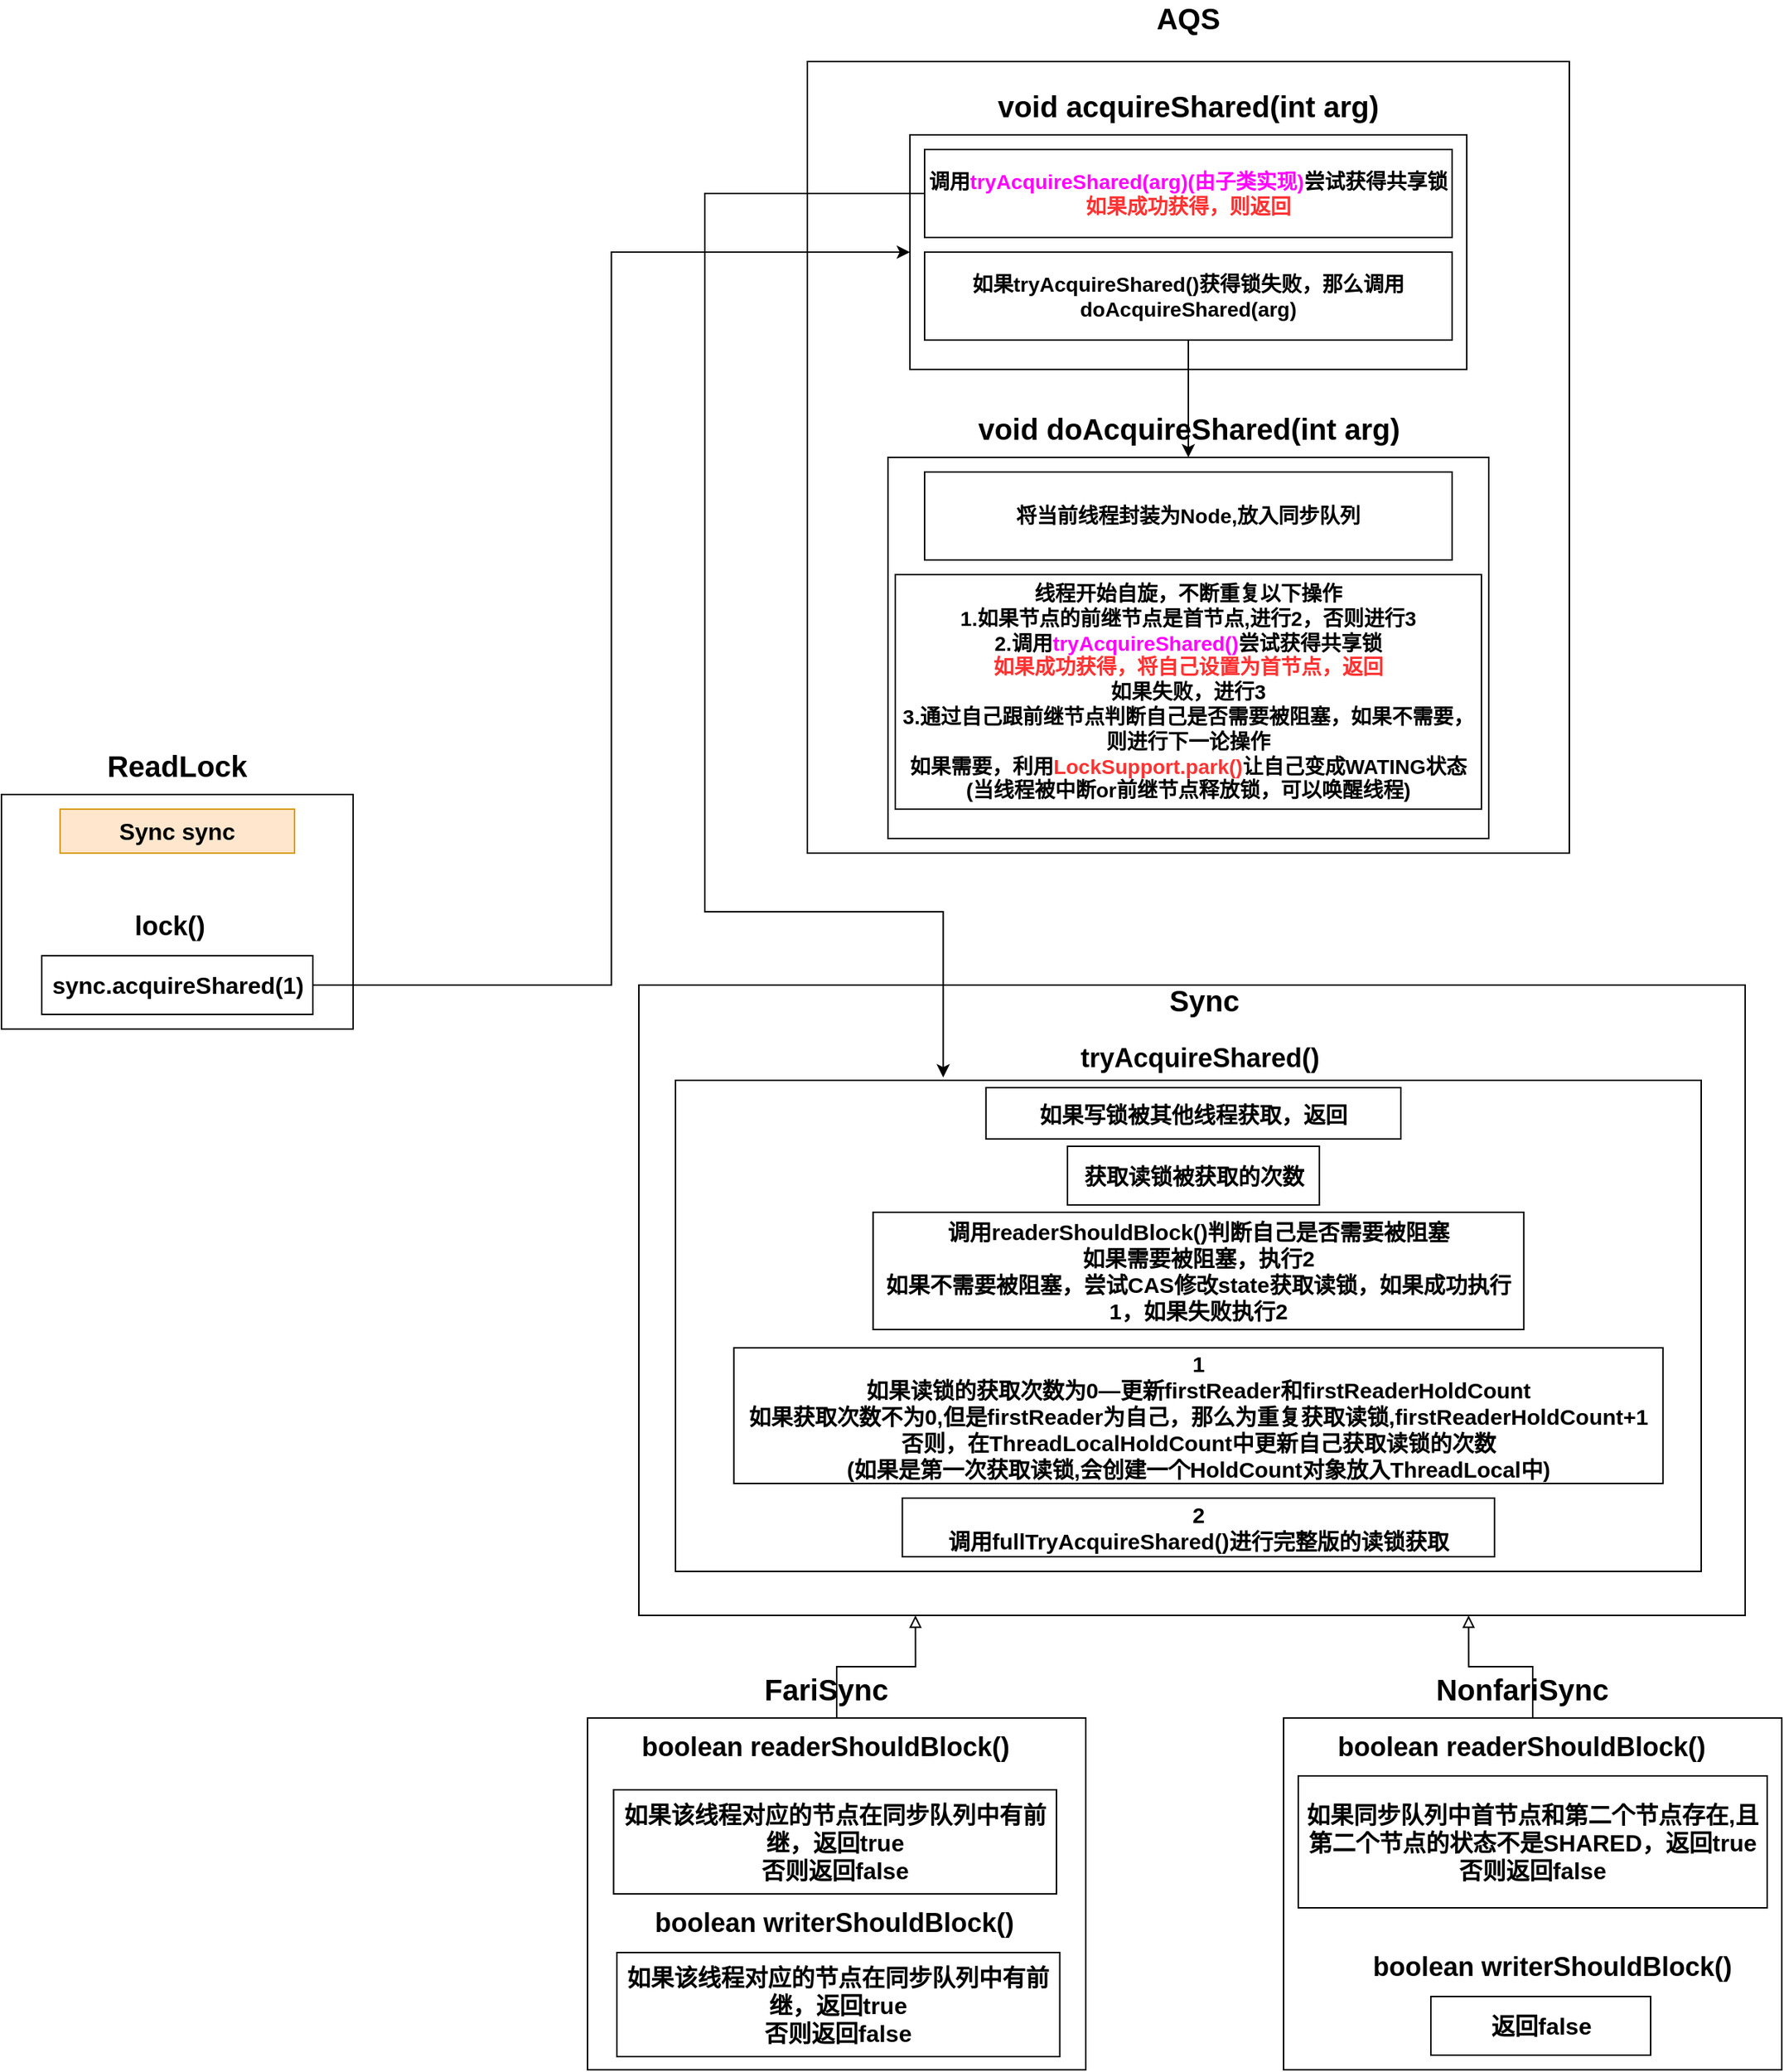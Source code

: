 <mxfile version="15.2.7" type="device"><diagram id="Jthjz8DBwZ8fv65NVAvG" name="第 1 页"><mxGraphModel dx="1024" dy="592" grid="1" gridSize="10" guides="1" tooltips="1" connect="1" arrows="1" fold="1" page="1" pageScale="1" pageWidth="827" pageHeight="1169" math="0" shadow="0"><root><mxCell id="0"/><mxCell id="1" parent="0"/><mxCell id="3oWnMT3-pX9AFQ1U-MwA-1" value="" style="rounded=0;whiteSpace=wrap;html=1;" parent="1" vertex="1"><mxGeometry x="700" y="100" width="520" height="540" as="geometry"/></mxCell><mxCell id="3oWnMT3-pX9AFQ1U-MwA-2" value="&lt;b&gt;&lt;font style=&quot;font-size: 20px&quot;&gt;AQS&lt;/font&gt;&lt;/b&gt;" style="text;html=1;strokeColor=none;fillColor=none;align=center;verticalAlign=middle;whiteSpace=wrap;rounded=0;" parent="1" vertex="1"><mxGeometry x="940" y="60" width="40" height="20" as="geometry"/></mxCell><mxCell id="3oWnMT3-pX9AFQ1U-MwA-3" value="" style="rounded=0;whiteSpace=wrap;html=1;" parent="1" vertex="1"><mxGeometry x="770" y="150" width="380" height="160" as="geometry"/></mxCell><mxCell id="3oWnMT3-pX9AFQ1U-MwA-4" value="&lt;b&gt;&lt;font style=&quot;font-size: 20px&quot;&gt;void acquireShared(int arg)&lt;/font&gt;&lt;/b&gt;" style="text;html=1;strokeColor=none;fillColor=none;align=center;verticalAlign=middle;whiteSpace=wrap;rounded=0;" parent="1" vertex="1"><mxGeometry x="815" y="120" width="290" height="20" as="geometry"/></mxCell><mxCell id="3oWnMT3-pX9AFQ1U-MwA-6" value="&lt;b style=&quot;font-size: 14px&quot;&gt;调用&lt;font color=&quot;#ff00ff&quot;&gt;tryAcquireShared(arg)(由子类实现)&lt;/font&gt;尝试获得共享锁&lt;br&gt;&lt;font color=&quot;#ff3333&quot;&gt;如果成功获得，则返回&lt;/font&gt;&lt;/b&gt;" style="rounded=0;whiteSpace=wrap;html=1;" parent="1" vertex="1"><mxGeometry x="780" y="160" width="360" height="60" as="geometry"/></mxCell><mxCell id="3oWnMT3-pX9AFQ1U-MwA-9" style="edgeStyle=orthogonalEdgeStyle;rounded=0;orthogonalLoop=1;jettySize=auto;html=1;exitX=0.5;exitY=1;exitDx=0;exitDy=0;entryX=0.5;entryY=0;entryDx=0;entryDy=0;" parent="1" source="3oWnMT3-pX9AFQ1U-MwA-10" target="3oWnMT3-pX9AFQ1U-MwA-11" edge="1"><mxGeometry relative="1" as="geometry"/></mxCell><mxCell id="3oWnMT3-pX9AFQ1U-MwA-10" value="&lt;span style=&quot;font-size: 14px&quot;&gt;&lt;b&gt;如果tryAcquireShared()获得锁失败，那么调用doAcquireShared(arg)&lt;/b&gt;&lt;/span&gt;" style="rounded=0;whiteSpace=wrap;html=1;" parent="1" vertex="1"><mxGeometry x="780" y="230" width="360" height="60" as="geometry"/></mxCell><mxCell id="3oWnMT3-pX9AFQ1U-MwA-11" value="" style="rounded=0;whiteSpace=wrap;html=1;" parent="1" vertex="1"><mxGeometry x="755" y="370" width="410" height="260" as="geometry"/></mxCell><mxCell id="3oWnMT3-pX9AFQ1U-MwA-12" value="&lt;b&gt;&lt;font style=&quot;font-size: 20px&quot;&gt;void doAcquireShared(int arg)&lt;/font&gt;&lt;/b&gt;" style="text;html=1;strokeColor=none;fillColor=none;align=center;verticalAlign=middle;whiteSpace=wrap;rounded=0;" parent="1" vertex="1"><mxGeometry x="792.5" y="340" width="335" height="20" as="geometry"/></mxCell><mxCell id="3oWnMT3-pX9AFQ1U-MwA-13" value="&lt;span style=&quot;font-size: 14px&quot;&gt;&lt;b&gt;将当前线程封装为Node,放入同步队列&lt;/b&gt;&lt;/span&gt;" style="rounded=0;whiteSpace=wrap;html=1;" parent="1" vertex="1"><mxGeometry x="780" y="380" width="360" height="60" as="geometry"/></mxCell><mxCell id="3oWnMT3-pX9AFQ1U-MwA-14" value="&lt;span style=&quot;font-size: 14px&quot;&gt;&lt;b&gt;线程开始自旋，不断重复以下操作&lt;br&gt;1.如果节点的前继节点是首节点,进行2，否则进行3&lt;br&gt;2.调用&lt;font color=&quot;#ff00ff&quot;&gt;tryAcquireShared()&lt;/font&gt;尝试获得共享锁&lt;br&gt;&lt;font color=&quot;#ff3333&quot;&gt;如果成功获得，将自己设置为首节点，返回&lt;br&gt;&lt;/font&gt;如果失败，进行3&lt;br&gt;3.通过自己跟前继节点判断自己是否需要被阻塞，如果不需要，则进行下一论操作&lt;br&gt;如果需要，利用&lt;font color=&quot;#ff3333&quot;&gt;LockSupport.park()&lt;/font&gt;让自己变成WATING状态&lt;br&gt;(当线程被中断or前继节点释放锁，可以唤醒线程)&lt;br&gt;&lt;/b&gt;&lt;/span&gt;" style="rounded=0;whiteSpace=wrap;html=1;" parent="1" vertex="1"><mxGeometry x="760" y="450" width="400" height="160" as="geometry"/></mxCell><mxCell id="3oWnMT3-pX9AFQ1U-MwA-15" value="" style="rounded=0;whiteSpace=wrap;html=1;" parent="1" vertex="1"><mxGeometry x="150" y="600" width="240" height="160" as="geometry"/></mxCell><mxCell id="3oWnMT3-pX9AFQ1U-MwA-16" value="&lt;b&gt;&lt;font style=&quot;font-size: 20px&quot;&gt;ReadLock&lt;/font&gt;&lt;/b&gt;" style="text;html=1;strokeColor=none;fillColor=none;align=center;verticalAlign=middle;whiteSpace=wrap;rounded=0;" parent="1" vertex="1"><mxGeometry x="250" y="570" width="40" height="20" as="geometry"/></mxCell><mxCell id="3oWnMT3-pX9AFQ1U-MwA-17" value="&lt;b&gt;&lt;font style=&quot;font-size: 18px&quot;&gt;lock()&lt;/font&gt;&lt;/b&gt;" style="text;html=1;strokeColor=none;fillColor=none;align=center;verticalAlign=middle;whiteSpace=wrap;rounded=0;" parent="1" vertex="1"><mxGeometry x="245" y="680" width="40" height="20" as="geometry"/></mxCell><mxCell id="3oWnMT3-pX9AFQ1U-MwA-20" style="edgeStyle=orthogonalEdgeStyle;rounded=0;orthogonalLoop=1;jettySize=auto;html=1;exitX=1;exitY=0.5;exitDx=0;exitDy=0;entryX=0;entryY=0.5;entryDx=0;entryDy=0;" parent="1" source="3oWnMT3-pX9AFQ1U-MwA-18" target="3oWnMT3-pX9AFQ1U-MwA-3" edge="1"><mxGeometry relative="1" as="geometry"/></mxCell><mxCell id="3oWnMT3-pX9AFQ1U-MwA-18" value="&lt;b&gt;&lt;font style=&quot;font-size: 16px&quot;&gt;sync.acquireShared(1)&lt;/font&gt;&lt;/b&gt;" style="rounded=0;whiteSpace=wrap;html=1;" parent="1" vertex="1"><mxGeometry x="177.5" y="710" width="185" height="40" as="geometry"/></mxCell><mxCell id="3oWnMT3-pX9AFQ1U-MwA-19" value="&lt;b&gt;&lt;font style=&quot;font-size: 16px&quot;&gt;Sync sync&lt;/font&gt;&lt;/b&gt;" style="rounded=0;whiteSpace=wrap;html=1;fillColor=#ffe6cc;strokeColor=#d79b00;" parent="1" vertex="1"><mxGeometry x="190" y="610" width="160" height="30" as="geometry"/></mxCell><mxCell id="3oWnMT3-pX9AFQ1U-MwA-21" value="" style="rounded=0;whiteSpace=wrap;html=1;" parent="1" vertex="1"><mxGeometry x="585" y="730" width="755" height="430" as="geometry"/></mxCell><mxCell id="3oWnMT3-pX9AFQ1U-MwA-22" value="&lt;b&gt;&lt;font style=&quot;font-size: 20px&quot;&gt;Sync&lt;/font&gt;&lt;/b&gt;" style="text;html=1;strokeColor=none;fillColor=none;align=center;verticalAlign=middle;whiteSpace=wrap;rounded=0;" parent="1" vertex="1"><mxGeometry x="950.93" y="730" width="40" height="20" as="geometry"/></mxCell><mxCell id="3oWnMT3-pX9AFQ1U-MwA-23" value="" style="rounded=0;whiteSpace=wrap;html=1;" parent="1" vertex="1"><mxGeometry x="610" y="795" width="700" height="335" as="geometry"/></mxCell><mxCell id="3oWnMT3-pX9AFQ1U-MwA-24" value="&lt;b&gt;&lt;font style=&quot;font-size: 18px&quot;&gt;tryAcquireShared()&lt;/font&gt;&lt;/b&gt;" style="text;html=1;strokeColor=none;fillColor=none;align=center;verticalAlign=middle;whiteSpace=wrap;rounded=0;" parent="1" vertex="1"><mxGeometry x="859.5" y="770" width="216" height="20" as="geometry"/></mxCell><mxCell id="3oWnMT3-pX9AFQ1U-MwA-25" value="&lt;span style=&quot;font-size: 15px&quot;&gt;&lt;b&gt;2&lt;br&gt;调用fullTryAcquireShared()进行完整版的读锁获取&lt;br&gt;&lt;/b&gt;&lt;/span&gt;" style="rounded=0;whiteSpace=wrap;html=1;" parent="1" vertex="1"><mxGeometry x="764.81" y="1080" width="404.12" height="40" as="geometry"/></mxCell><mxCell id="3oWnMT3-pX9AFQ1U-MwA-26" style="edgeStyle=orthogonalEdgeStyle;rounded=0;orthogonalLoop=1;jettySize=auto;html=1;exitX=0.5;exitY=0;exitDx=0;exitDy=0;entryX=0.25;entryY=1;entryDx=0;entryDy=0;endArrow=block;endFill=0;" parent="1" source="3oWnMT3-pX9AFQ1U-MwA-27" target="3oWnMT3-pX9AFQ1U-MwA-21" edge="1"><mxGeometry relative="1" as="geometry"/></mxCell><mxCell id="3oWnMT3-pX9AFQ1U-MwA-27" value="" style="rounded=0;whiteSpace=wrap;html=1;" parent="1" vertex="1"><mxGeometry x="550" y="1230" width="340" height="240" as="geometry"/></mxCell><mxCell id="3oWnMT3-pX9AFQ1U-MwA-28" value="&lt;b&gt;&lt;font style=&quot;font-size: 20px&quot;&gt;FariSync&lt;/font&gt;&lt;/b&gt;" style="text;html=1;strokeColor=none;fillColor=none;align=center;verticalAlign=middle;whiteSpace=wrap;rounded=0;" parent="1" vertex="1"><mxGeometry x="692.5" y="1200" width="40" height="20" as="geometry"/></mxCell><mxCell id="3oWnMT3-pX9AFQ1U-MwA-29" value="&lt;b&gt;&lt;font style=&quot;font-size: 18px&quot;&gt;boolean readerShouldBlock()&lt;/font&gt;&lt;/b&gt;" style="text;html=1;strokeColor=none;fillColor=none;align=center;verticalAlign=middle;whiteSpace=wrap;rounded=0;" parent="1" vertex="1"><mxGeometry x="570" y="1240" width="285" height="20" as="geometry"/></mxCell><mxCell id="3oWnMT3-pX9AFQ1U-MwA-30" value="&lt;span style=&quot;font-size: 16px&quot;&gt;&lt;b&gt;如果该线程对应的节点在同步队列中有前继，返回true&lt;br&gt;否则返回false&lt;br&gt;&lt;/b&gt;&lt;/span&gt;" style="rounded=0;whiteSpace=wrap;html=1;" parent="1" vertex="1"><mxGeometry x="567.75" y="1279" width="302.25" height="71" as="geometry"/></mxCell><mxCell id="3oWnMT3-pX9AFQ1U-MwA-31" value="&lt;b&gt;&lt;font style=&quot;font-size: 18px&quot;&gt;boolean writerShouldBlock()&lt;/font&gt;&lt;/b&gt;" style="text;html=1;strokeColor=none;fillColor=none;align=center;verticalAlign=middle;whiteSpace=wrap;rounded=0;" parent="1" vertex="1"><mxGeometry x="576.38" y="1360" width="285" height="20" as="geometry"/></mxCell><mxCell id="3oWnMT3-pX9AFQ1U-MwA-32" style="edgeStyle=orthogonalEdgeStyle;rounded=0;orthogonalLoop=1;jettySize=auto;html=1;exitX=0.5;exitY=0;exitDx=0;exitDy=0;entryX=0.75;entryY=1;entryDx=0;entryDy=0;endArrow=block;endFill=0;" parent="1" source="3oWnMT3-pX9AFQ1U-MwA-33" target="3oWnMT3-pX9AFQ1U-MwA-21" edge="1"><mxGeometry relative="1" as="geometry"/></mxCell><mxCell id="3oWnMT3-pX9AFQ1U-MwA-33" value="" style="rounded=0;whiteSpace=wrap;html=1;" parent="1" vertex="1"><mxGeometry x="1025" y="1230" width="340" height="240" as="geometry"/></mxCell><mxCell id="3oWnMT3-pX9AFQ1U-MwA-34" value="&lt;b&gt;&lt;font style=&quot;font-size: 20px&quot;&gt;NonfariSync&lt;/font&gt;&lt;/b&gt;" style="text;html=1;strokeColor=none;fillColor=none;align=center;verticalAlign=middle;whiteSpace=wrap;rounded=0;" parent="1" vertex="1"><mxGeometry x="1167.5" y="1200" width="40" height="20" as="geometry"/></mxCell><mxCell id="3oWnMT3-pX9AFQ1U-MwA-35" value="&lt;b&gt;&lt;font style=&quot;font-size: 18px&quot;&gt;boolean readerShouldBlock()&lt;/font&gt;&lt;/b&gt;" style="text;html=1;strokeColor=none;fillColor=none;align=center;verticalAlign=middle;whiteSpace=wrap;rounded=0;" parent="1" vertex="1"><mxGeometry x="1045" y="1240" width="285" height="20" as="geometry"/></mxCell><mxCell id="3oWnMT3-pX9AFQ1U-MwA-36" value="&lt;b&gt;&lt;font style=&quot;font-size: 16px&quot;&gt;如果同步队列中首节点和第二个节点存在,且第二个节点的状态不是SHARED，返回true&lt;br&gt;否则返回false&lt;br&gt;&lt;/font&gt;&lt;/b&gt;" style="rounded=0;whiteSpace=wrap;html=1;" parent="1" vertex="1"><mxGeometry x="1035" y="1269.5" width="320" height="90" as="geometry"/></mxCell><mxCell id="3oWnMT3-pX9AFQ1U-MwA-37" value="&lt;b&gt;&lt;font style=&quot;font-size: 16px&quot;&gt;返回false&lt;/font&gt;&lt;/b&gt;" style="rounded=0;whiteSpace=wrap;html=1;" parent="1" vertex="1"><mxGeometry x="1125.5" y="1420" width="150" height="40" as="geometry"/></mxCell><mxCell id="3oWnMT3-pX9AFQ1U-MwA-38" value="&lt;b&gt;&lt;font style=&quot;font-size: 18px&quot;&gt;boolean writerShouldBlock()&lt;/font&gt;&lt;/b&gt;" style="text;html=1;strokeColor=none;fillColor=none;align=center;verticalAlign=middle;whiteSpace=wrap;rounded=0;" parent="1" vertex="1"><mxGeometry x="1065.5" y="1390" width="285" height="20" as="geometry"/></mxCell><mxCell id="3oWnMT3-pX9AFQ1U-MwA-39" value="&lt;span style=&quot;font-size: 16px&quot;&gt;&lt;b&gt;如果该线程对应的节点在同步队列中有前继，返回true&lt;br&gt;否则返回false&lt;br&gt;&lt;/b&gt;&lt;/span&gt;" style="rounded=0;whiteSpace=wrap;html=1;" parent="1" vertex="1"><mxGeometry x="570" y="1390" width="302.25" height="71" as="geometry"/></mxCell><mxCell id="3oWnMT3-pX9AFQ1U-MwA-40" value="&lt;span style=&quot;font-size: 15px&quot;&gt;&lt;b&gt;如果写锁被其他线程获取，返回&lt;br&gt;&lt;/b&gt;&lt;/span&gt;" style="rounded=0;whiteSpace=wrap;html=1;" parent="1" vertex="1"><mxGeometry x="821.88" y="800" width="283.12" height="35" as="geometry"/></mxCell><mxCell id="3oWnMT3-pX9AFQ1U-MwA-41" value="&lt;span style=&quot;font-size: 15px&quot;&gt;&lt;b&gt;获取读锁被获取的次数&lt;br&gt;&lt;/b&gt;&lt;/span&gt;" style="rounded=0;whiteSpace=wrap;html=1;" parent="1" vertex="1"><mxGeometry x="877.51" y="840" width="171.87" height="40" as="geometry"/></mxCell><mxCell id="3oWnMT3-pX9AFQ1U-MwA-42" value="&lt;span style=&quot;font-size: 15px&quot;&gt;&lt;b&gt;调用readerShouldBlock()判断自己是否需要被阻塞&lt;br&gt;如果需要被阻塞，执行2&lt;br&gt;如果不需要被阻塞，尝试CAS修改state获取读锁，如果成功执行1，如果失败执行2&lt;br&gt;&lt;/b&gt;&lt;/span&gt;" style="rounded=0;whiteSpace=wrap;html=1;" parent="1" vertex="1"><mxGeometry x="744.84" y="885" width="444.06" height="80" as="geometry"/></mxCell><mxCell id="3oWnMT3-pX9AFQ1U-MwA-43" value="&lt;span style=&quot;font-size: 15px&quot;&gt;&lt;b&gt;1&lt;br&gt;如果读锁的获取次数为0—更新firstReader和firstReaderHoldCount&lt;br&gt;如果获取次数不为0,但是firstReader为自己，那么为重复获取读锁,firstReaderHoldCount+1&lt;br&gt;否则，在ThreadLocalHoldCount中更新自己获取读锁的次数&lt;br&gt;(如果是第一次获取读锁,会创建一个HoldCount对象放入ThreadLocal中)&lt;br&gt;&lt;/b&gt;&lt;/span&gt;" style="rounded=0;whiteSpace=wrap;html=1;" parent="1" vertex="1"><mxGeometry x="649.83" y="977.5" width="634.07" height="92.5" as="geometry"/></mxCell><mxCell id="3oWnMT3-pX9AFQ1U-MwA-47" style="edgeStyle=orthogonalEdgeStyle;rounded=0;orthogonalLoop=1;jettySize=auto;html=1;exitX=0;exitY=0.5;exitDx=0;exitDy=0;entryX=0.261;entryY=-0.006;entryDx=0;entryDy=0;entryPerimeter=0;" parent="1" source="3oWnMT3-pX9AFQ1U-MwA-6" target="3oWnMT3-pX9AFQ1U-MwA-23" edge="1"><mxGeometry relative="1" as="geometry"><Array as="points"><mxPoint x="630" y="190"/><mxPoint x="630" y="680"/><mxPoint x="793" y="680"/></Array></mxGeometry></mxCell></root></mxGraphModel></diagram></mxfile>